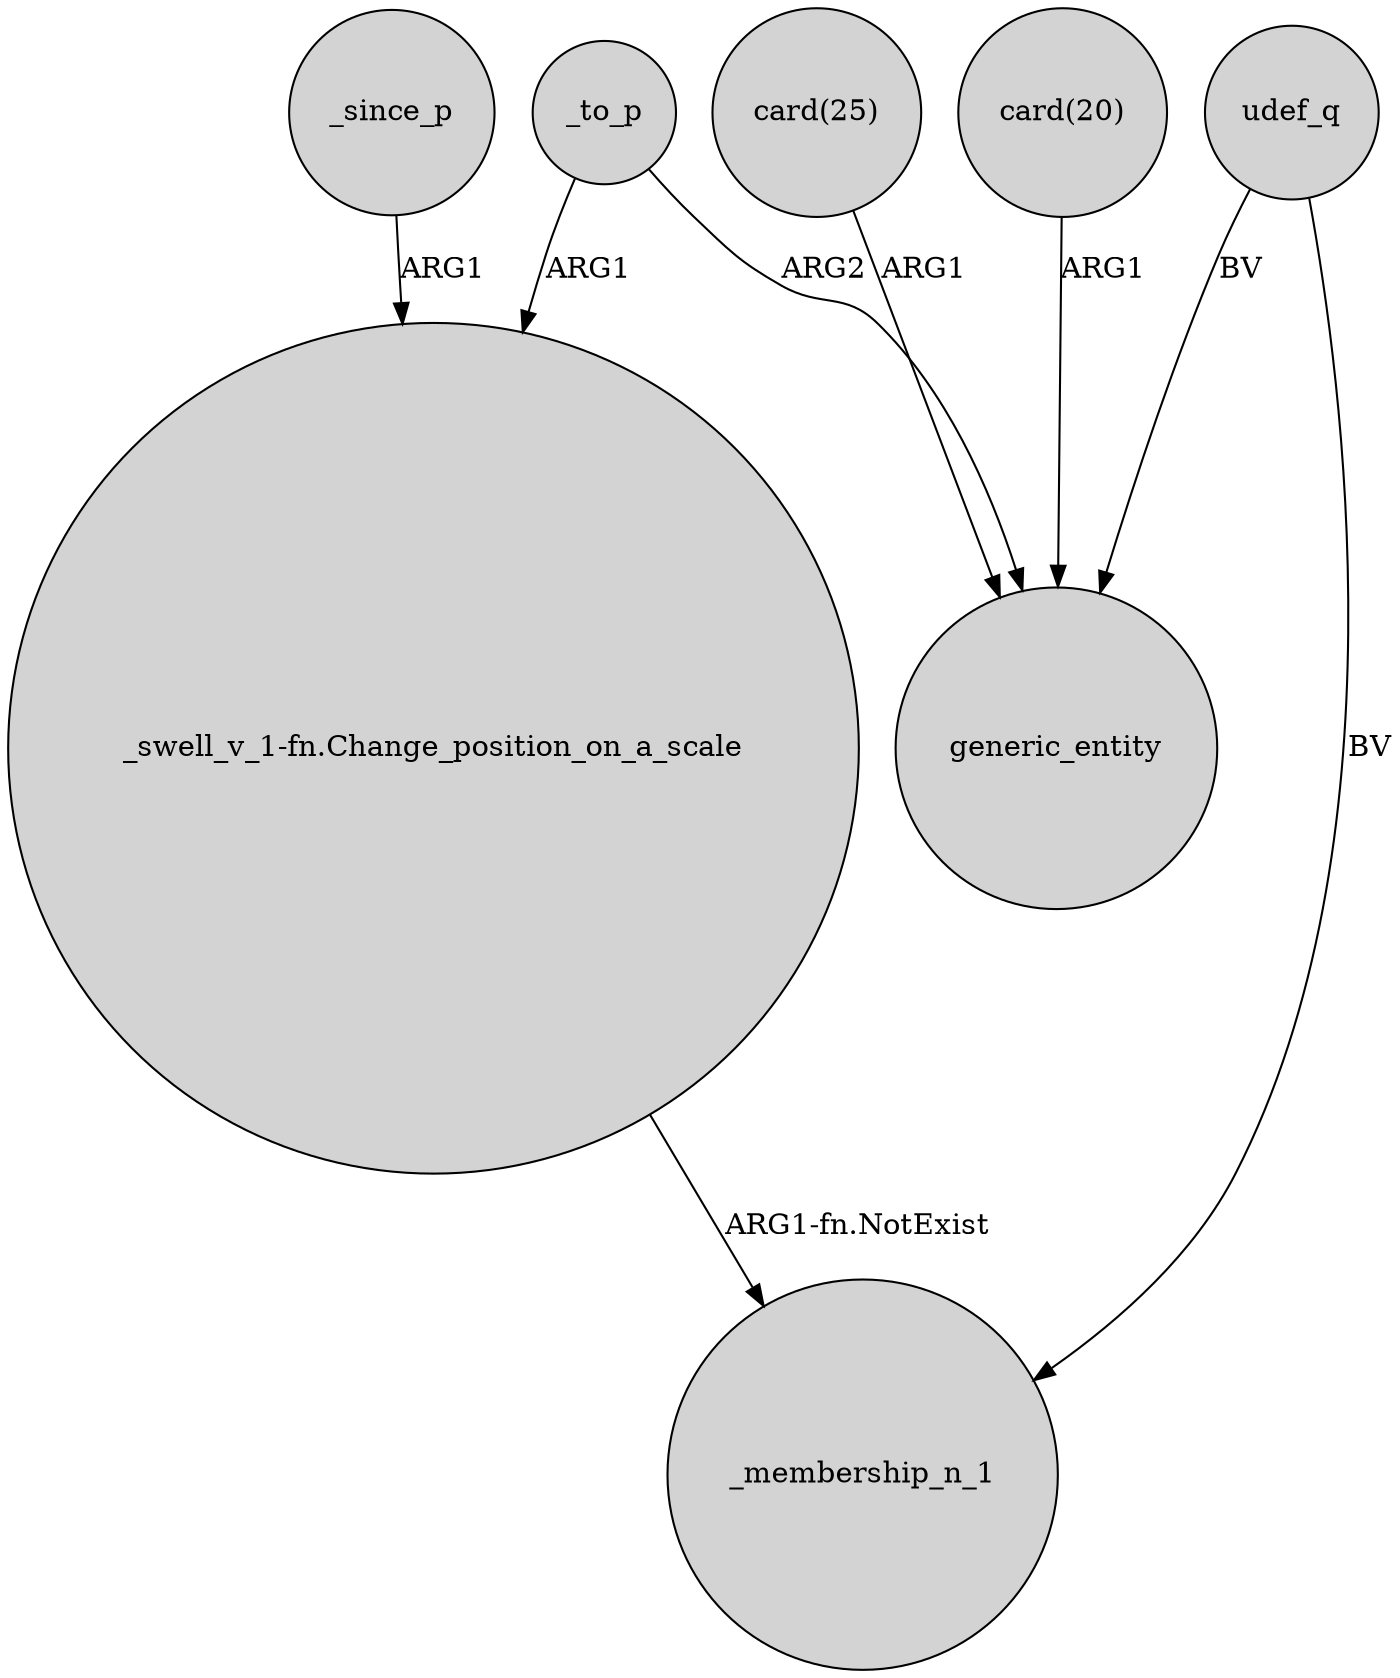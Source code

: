 digraph {
	node [shape=circle style=filled]
	_since_p -> "_swell_v_1-fn.Change_position_on_a_scale" [label=ARG1]
	"card(25)" -> generic_entity [label=ARG1]
	udef_q -> _membership_n_1 [label=BV]
	udef_q -> generic_entity [label=BV]
	"_swell_v_1-fn.Change_position_on_a_scale" -> _membership_n_1 [label="ARG1-fn.NotExist"]
	_to_p -> generic_entity [label=ARG2]
	"card(20)" -> generic_entity [label=ARG1]
	_to_p -> "_swell_v_1-fn.Change_position_on_a_scale" [label=ARG1]
}
